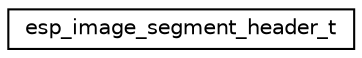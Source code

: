 digraph "Graphical Class Hierarchy"
{
  edge [fontname="Helvetica",fontsize="10",labelfontname="Helvetica",labelfontsize="10"];
  node [fontname="Helvetica",fontsize="10",shape=record];
  rankdir="LR";
  Node0 [label="esp_image_segment_header_t",height=0.2,width=0.4,color="black", fillcolor="white", style="filled",URL="$structesp__image__segment__header__t.html"];
}
